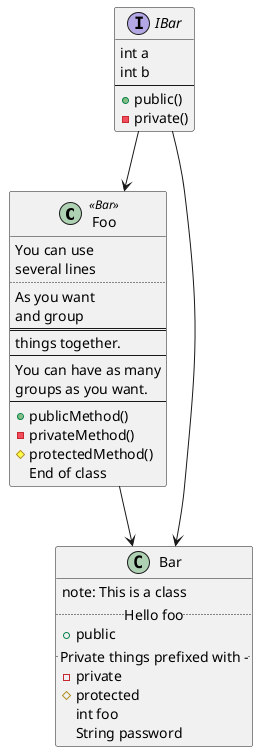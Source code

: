 @startuml

class Foo <<Bar>> {
    You can use
    several lines
    ..
    As you want
    and group
    ==
    things together.
    --
    You can have as many
    groups as you want.
    --
    +publicMethod()
    -privateMethod()
    #protectedMethod()
    End of class
}

class Bar { 
    note: This is a class
    .. Hello foo ..
    +public
    .. Private things prefixed with - ..
    -private
    #protected
    int foo
    String password
}

interface IBar {
    int a
    int b
    --
    +public()
    -private()
}

Foo --> Bar
IBar --> Foo
IBar --> Bar

@enduml
